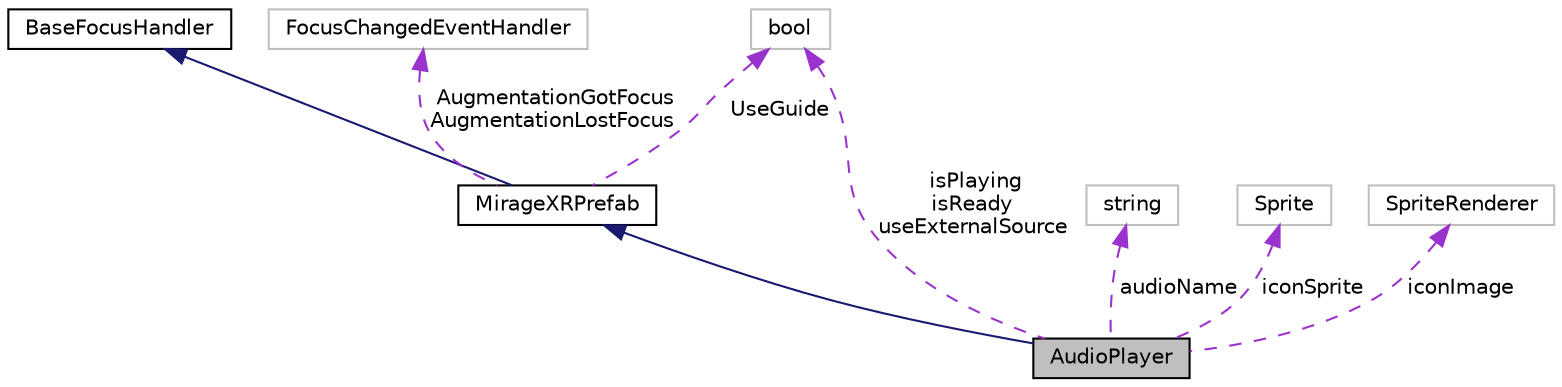 digraph "AudioPlayer"
{
 // INTERACTIVE_SVG=YES
 // LATEX_PDF_SIZE
  edge [fontname="Helvetica",fontsize="10",labelfontname="Helvetica",labelfontsize="10"];
  node [fontname="Helvetica",fontsize="10",shape=record];
  Node1 [label="AudioPlayer",height=0.2,width=0.4,color="black", fillcolor="grey75", style="filled", fontcolor="black",tooltip=" "];
  Node2 -> Node1 [dir="back",color="midnightblue",fontsize="10",style="solid",fontname="Helvetica"];
  Node2 [label="MirageXRPrefab",height=0.2,width=0.4,color="black", fillcolor="white", style="filled",URL="$class_mirage_x_r_1_1_mirage_x_r_prefab.html",tooltip="Base class for all the MirageXR prefabs."];
  Node3 -> Node2 [dir="back",color="midnightblue",fontsize="10",style="solid",fontname="Helvetica"];
  Node3 [label="BaseFocusHandler",height=0.2,width=0.4,color="black", fillcolor="white", style="filled",URL="$class_base_focus_handler.html",tooltip=" "];
  Node4 -> Node2 [dir="back",color="darkorchid3",fontsize="10",style="dashed",label=" AugmentationGotFocus\nAugmentationLostFocus" ,fontname="Helvetica"];
  Node4 [label="FocusChangedEventHandler",height=0.2,width=0.4,color="grey75", fillcolor="white", style="filled",tooltip=" "];
  Node5 -> Node2 [dir="back",color="darkorchid3",fontsize="10",style="dashed",label=" UseGuide" ,fontname="Helvetica"];
  Node5 [label="bool",height=0.2,width=0.4,color="grey75", fillcolor="white", style="filled",tooltip=" "];
  Node6 -> Node1 [dir="back",color="darkorchid3",fontsize="10",style="dashed",label=" audioName" ,fontname="Helvetica"];
  Node6 [label="string",height=0.2,width=0.4,color="grey75", fillcolor="white", style="filled",tooltip=" "];
  Node7 -> Node1 [dir="back",color="darkorchid3",fontsize="10",style="dashed",label=" iconSprite" ,fontname="Helvetica"];
  Node7 [label="Sprite",height=0.2,width=0.4,color="grey75", fillcolor="white", style="filled",tooltip=" "];
  Node5 -> Node1 [dir="back",color="darkorchid3",fontsize="10",style="dashed",label=" isPlaying\nisReady\nuseExternalSource" ,fontname="Helvetica"];
  Node8 -> Node1 [dir="back",color="darkorchid3",fontsize="10",style="dashed",label=" iconImage" ,fontname="Helvetica"];
  Node8 [label="SpriteRenderer",height=0.2,width=0.4,color="grey75", fillcolor="white", style="filled",tooltip=" "];
}
